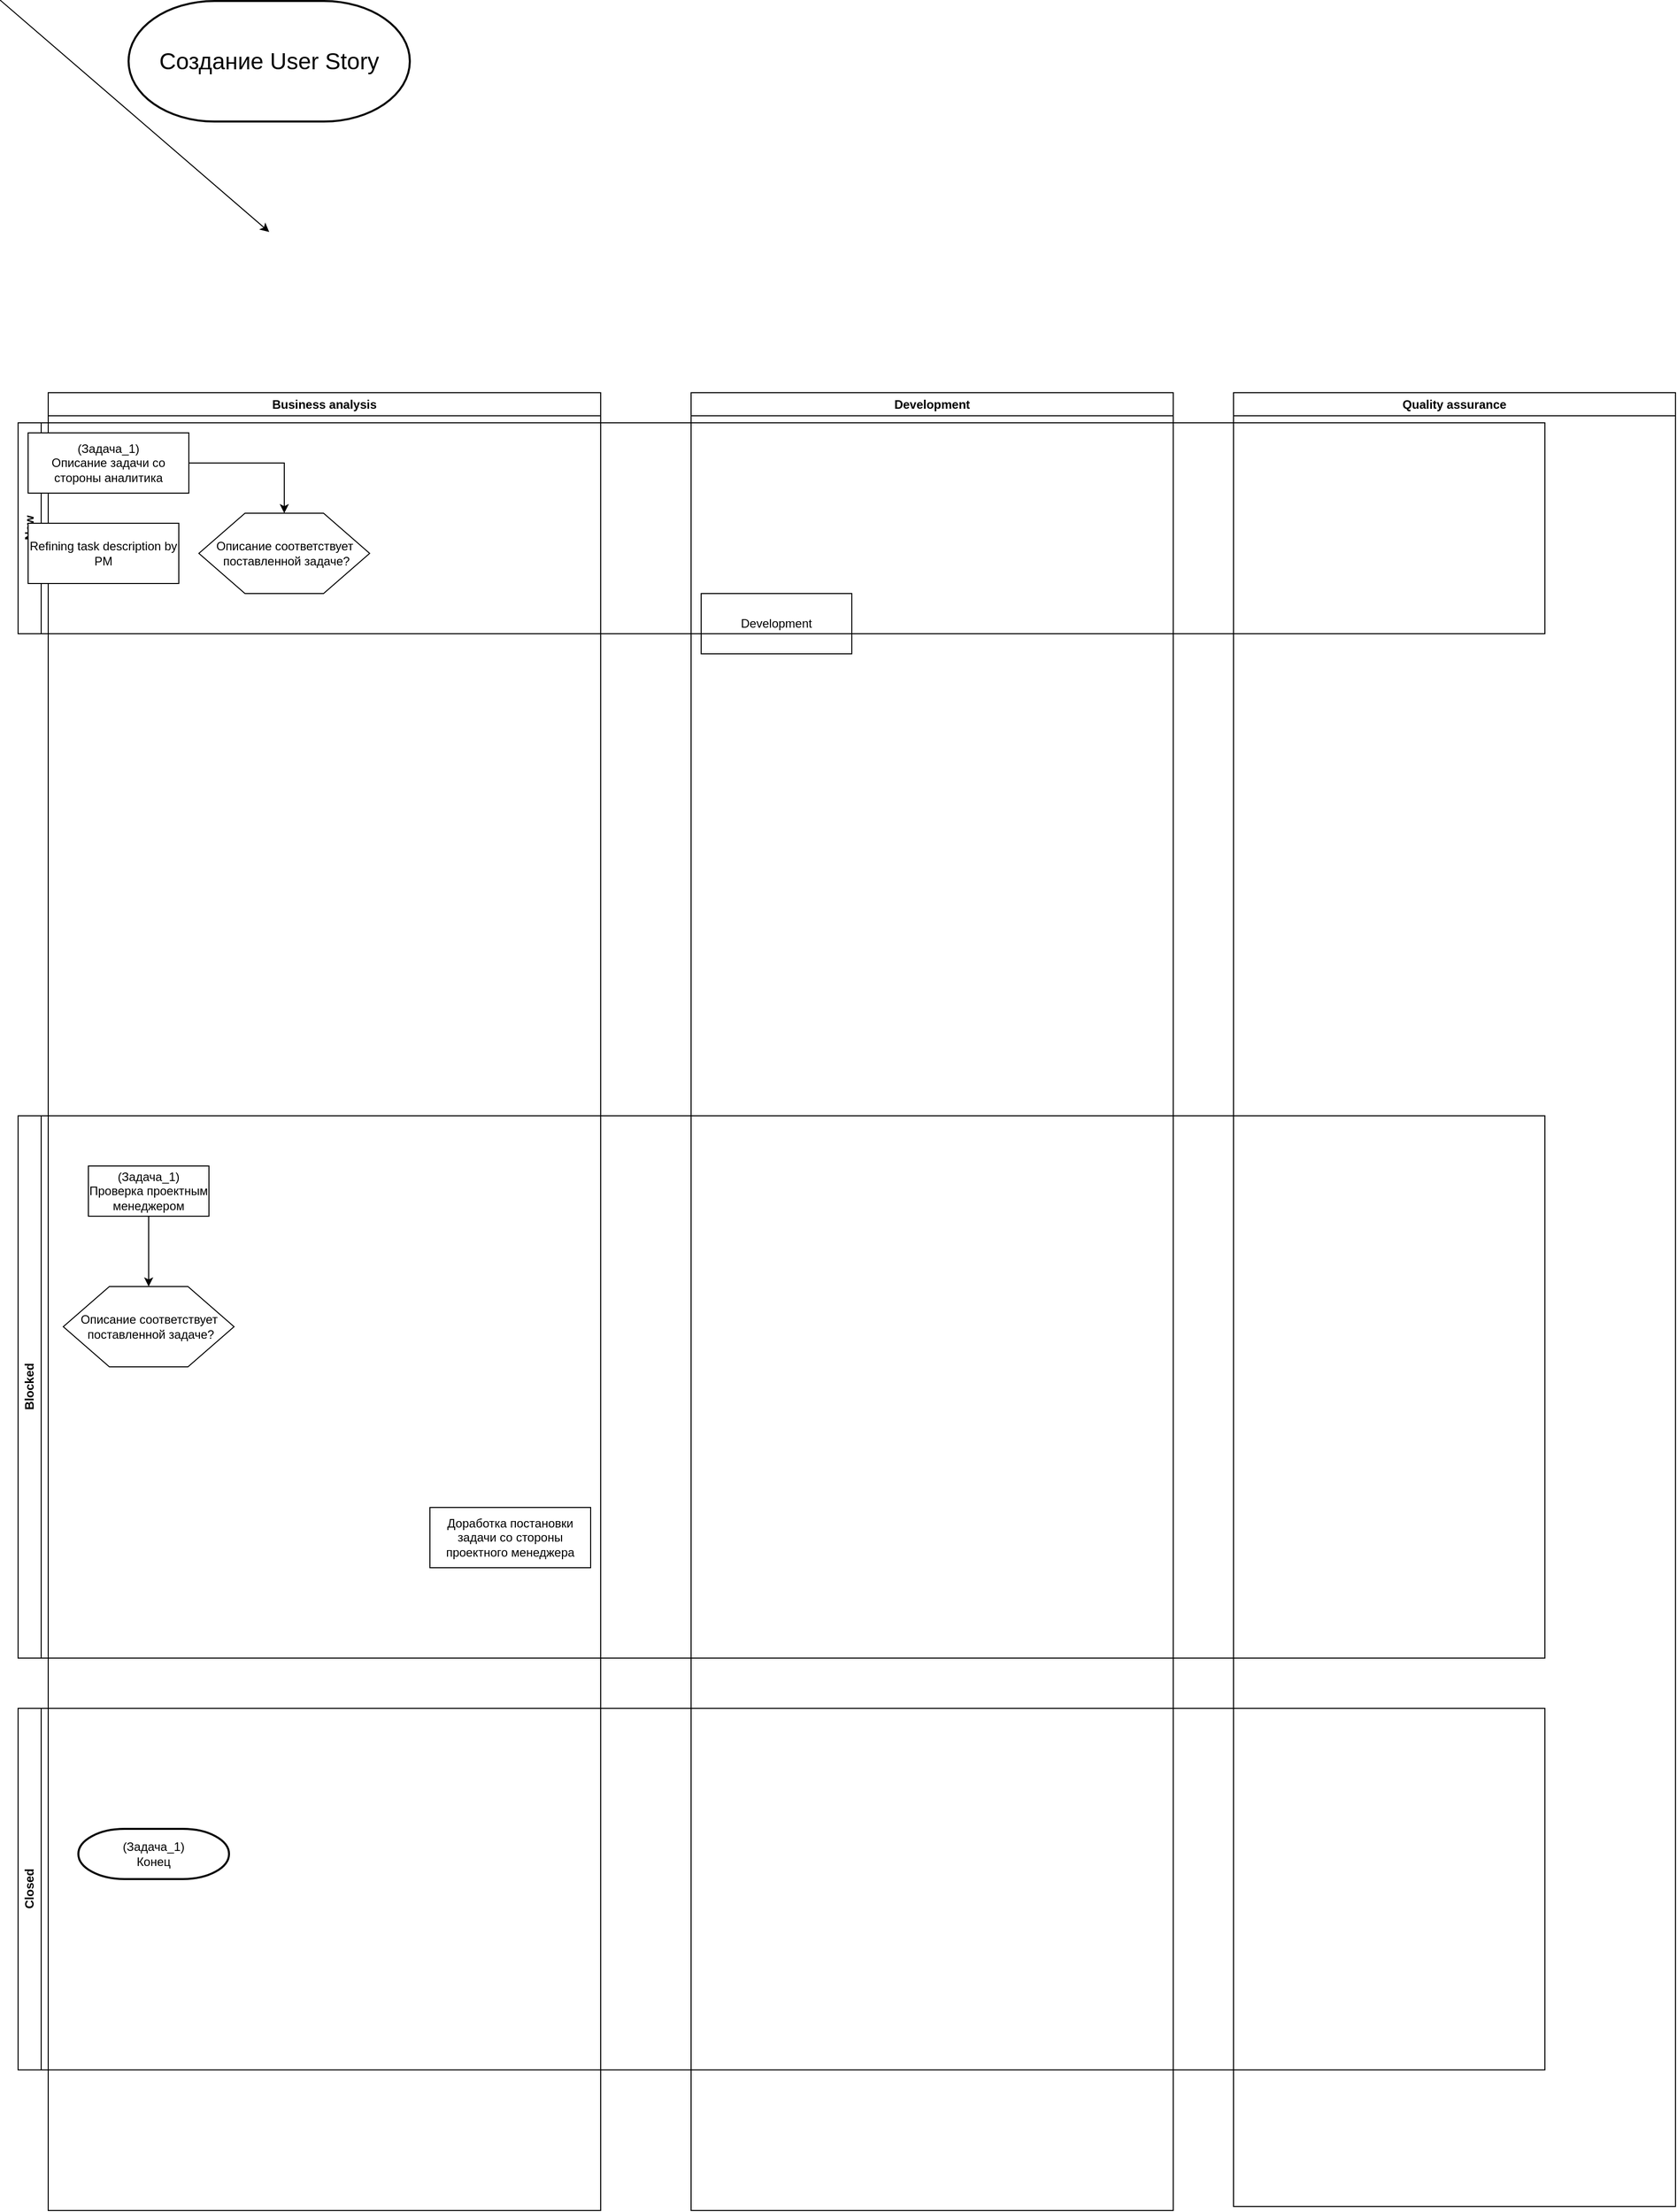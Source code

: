 <mxfile version="24.4.6" type="github">
 <diagram id="C5RBs43oDa-KdzZeNtuy" name="Page-1">
  <mxGraphModel dx="1434" dy="2014" grid="1" gridSize="10" guides="1" tooltips="1" connect="1" arrows="1" fold="1" page="1" pageScale="1" pageWidth="827" pageHeight="1169" math="0" shadow="0">
   <root>
    <mxCell id="0" />
    <mxCell id="1" parent="0" />
    <mxCell id="23" value="" style="edgeStyle=orthogonalEdgeStyle;rounded=0;orthogonalLoop=1;jettySize=auto;html=1;" parent="1" source="0" target="27" edge="1">
     <mxGeometry relative="1" as="geometry">
      <mxPoint x="260" y="40.0" as="targetPoint" />
     </mxGeometry>
    </mxCell>
    <mxCell id="0-1" value="&lt;font style=&quot;font-size: 23px;&quot;&gt;Создание User Story&lt;/font&gt;" style="strokeWidth=2;html=1;shape=mxgraph.flowchart.terminator;whiteSpace=wrap;" parent="1" vertex="1">
     <mxGeometry x="120" y="-190" width="280" height="120" as="geometry" />
    </mxCell>
    <mxCell id="15" value="Business analysis" style="swimlane;whiteSpace=wrap;html=1;" parent="1" vertex="1">
     <mxGeometry x="40" y="200" width="550" height="1810" as="geometry">
      <mxRectangle x="40" y="200" width="140" height="30" as="alternateBounds" />
     </mxGeometry>
    </mxCell>
    <mxCell id="20" value="Blocked" style="swimlane;horizontal=0;whiteSpace=wrap;html=1;movable=1;resizable=1;rotatable=1;deletable=1;editable=1;locked=0;connectable=1;" parent="15" vertex="1">
     <mxGeometry x="-30" y="720" width="1520" height="540" as="geometry">
      <mxRectangle x="-30" y="640" width="40" height="70" as="alternateBounds" />
     </mxGeometry>
    </mxCell>
    <mxCell id="39" value="Доработка постановки задачи со стороны проектного менеджера" style="whiteSpace=wrap;html=1;arcSize=6;movable=1;resizable=1;rotatable=1;deletable=1;editable=1;locked=0;connectable=1;direction=west;" parent="20" vertex="1">
     <mxGeometry x="410" y="390" width="160" height="60" as="geometry" />
    </mxCell>
    <mxCell id="46" value="Описание соответствует&lt;div&gt;&amp;nbsp;поставленной задаче?&lt;/div&gt;" style="verticalLabelPosition=middle;verticalAlign=middle;html=1;shape=hexagon;perimeter=hexagonPerimeter2;arcSize=6;size=0.27;labelPosition=center;align=center;" parent="20" vertex="1">
     <mxGeometry x="45" y="170" width="170" height="80" as="geometry" />
    </mxCell>
    <mxCell id="53" style="edgeStyle=orthogonalEdgeStyle;rounded=0;orthogonalLoop=1;jettySize=auto;html=1;" parent="20" source="51" target="46" edge="1">
     <mxGeometry relative="1" as="geometry" />
    </mxCell>
    <mxCell id="51" value="(Задача_1)&lt;div&gt;Проверка проектным менеджером&lt;/div&gt;" style="whiteSpace=wrap;html=1;arcSize=6;" parent="20" vertex="1">
     <mxGeometry x="70" y="50" width="120" height="50" as="geometry" />
    </mxCell>
    <mxCell id="54" value="Closed" style="swimlane;horizontal=0;whiteSpace=wrap;html=1;startSize=23;" parent="15" vertex="1">
     <mxGeometry x="-30" y="1310" width="1520" height="360" as="geometry">
      <mxRectangle x="10" y="480" width="40" height="60" as="alternateBounds" />
     </mxGeometry>
    </mxCell>
    <mxCell id="81" value="(Задача_1)&lt;div&gt;Конец&lt;/div&gt;" style="strokeWidth=2;html=1;shape=mxgraph.flowchart.terminator;whiteSpace=wrap;" parent="54" vertex="1">
     <mxGeometry x="60" y="120" width="150" height="50" as="geometry" />
    </mxCell>
    <mxCell id="16" value="Development" style="swimlane;whiteSpace=wrap;html=1;" parent="1" vertex="1">
     <mxGeometry x="680" y="200" width="480" height="1810" as="geometry" />
    </mxCell>
    <mxCell id="17" value="Quality assurance" style="swimlane;whiteSpace=wrap;html=1;" parent="1" vertex="1">
     <mxGeometry x="1220" y="200" width="440" height="1806" as="geometry" />
    </mxCell>
    <mxCell id="18" value="New" style="swimlane;horizontal=0;whiteSpace=wrap;html=1;" parent="1" vertex="1">
     <mxGeometry x="10" y="230" width="1520" height="210" as="geometry">
      <mxRectangle x="10" y="230" width="40" height="50" as="alternateBounds" />
     </mxGeometry>
    </mxCell>
    <mxCell id="35" style="edgeStyle=orthogonalEdgeStyle;rounded=0;orthogonalLoop=1;jettySize=auto;html=1;" parent="18" source="50" target="46-2" edge="1">
     <mxGeometry relative="1" as="geometry" />
    </mxCell>
    <mxCell id="46-2" value="Описание соответствует&lt;div&gt;&amp;nbsp;поставленной задаче?&lt;/div&gt;" style="verticalLabelPosition=middle;verticalAlign=middle;html=1;shape=hexagon;perimeter=hexagonPerimeter2;arcSize=6;size=0.27;labelPosition=center;align=center;" parent="18" vertex="1">
     <mxGeometry x="180" y="90" width="170" height="80" as="geometry" />
    </mxCell>
    <mxCell id="50" value="(Задача_1)&lt;div&gt;Описание задачи со стороны аналитика&lt;/div&gt;" style="whiteSpace=wrap;html=1;arcSize=6;" parent="18" vertex="1">
     <mxGeometry x="10" y="10" width="160" height="60" as="geometry" />
    </mxCell>
    <mxCell id="34" value="Refining task description by PM" style="whiteSpace=wrap;html=1;" parent="18" vertex="1">
     <mxGeometry x="10" y="100" width="150" height="60" as="geometry" />
    </mxCell>
    <mxCell id="47" value="Development" style="whiteSpace=wrap;html=1;" parent="16" vertex="1">
     <mxGeometry x="10" y="200" width="150" height="60" as="geometry" />
    </mxCell>
   </root>
  </mxGraphModel>
 </diagram>
</mxfile>
